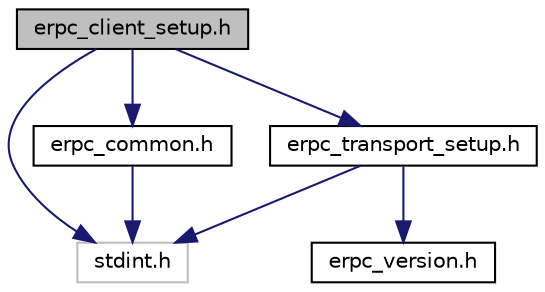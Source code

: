 digraph "erpc_client_setup.h"
{
  edge [fontname="Helvetica",fontsize="10",labelfontname="Helvetica",labelfontsize="10"];
  node [fontname="Helvetica",fontsize="10",shape=record];
  Node1 [label="erpc_client_setup.h",height=0.2,width=0.4,color="black", fillcolor="grey75", style="filled", fontcolor="black"];
  Node1 -> Node2 [color="midnightblue",fontsize="10",style="solid",fontname="Helvetica"];
  Node2 [label="stdint.h",height=0.2,width=0.4,color="grey75", fillcolor="white", style="filled"];
  Node1 -> Node3 [color="midnightblue",fontsize="10",style="solid",fontname="Helvetica"];
  Node3 [label="erpc_transport_setup.h",height=0.2,width=0.4,color="black", fillcolor="white", style="filled",URL="$erpc__transport__setup_8h.html"];
  Node3 -> Node4 [color="midnightblue",fontsize="10",style="solid",fontname="Helvetica"];
  Node4 [label="erpc_version.h",height=0.2,width=0.4,color="black", fillcolor="white", style="filled",URL="$erpc__version_8h_source.html"];
  Node3 -> Node2 [color="midnightblue",fontsize="10",style="solid",fontname="Helvetica"];
  Node1 -> Node5 [color="midnightblue",fontsize="10",style="solid",fontname="Helvetica"];
  Node5 [label="erpc_common.h",height=0.2,width=0.4,color="black", fillcolor="white", style="filled",URL="$erpc__common_8h_source.html"];
  Node5 -> Node2 [color="midnightblue",fontsize="10",style="solid",fontname="Helvetica"];
}
